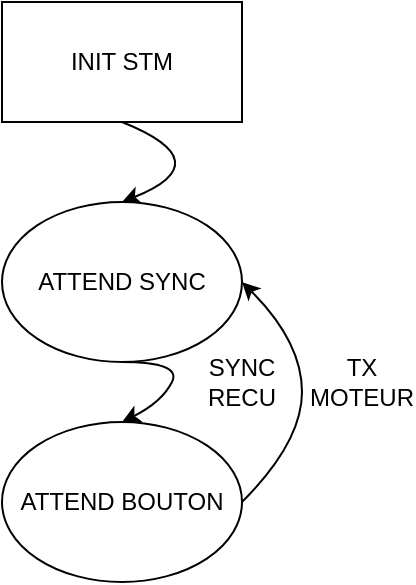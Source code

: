 <mxfile version="12.4.0" type="device" pages="1"><diagram id="bYbqXp_zeRuT0VKmPc7W" name="Page-1"><mxGraphModel dx="782" dy="511" grid="1" gridSize="10" guides="1" tooltips="1" connect="1" arrows="1" fold="1" page="1" pageScale="1" pageWidth="827" pageHeight="1169" math="0" shadow="0"><root><mxCell id="0"/><mxCell id="1" parent="0"/><mxCell id="9HtKkMp7NDxyUd0_p5m3-1" value="INIT STM" style="rounded=0;whiteSpace=wrap;html=1;" parent="1" vertex="1"><mxGeometry x="20" y="30" width="120" height="60" as="geometry"/></mxCell><mxCell id="9HtKkMp7NDxyUd0_p5m3-2" value="" style="curved=1;endArrow=classic;html=1;exitX=0.5;exitY=1;exitDx=0;exitDy=0;entryX=0.5;entryY=0;entryDx=0;entryDy=0;" parent="1" source="9HtKkMp7NDxyUd0_p5m3-1" target="9HtKkMp7NDxyUd0_p5m3-3" edge="1"><mxGeometry width="50" height="50" relative="1" as="geometry"><mxPoint x="80" y="100" as="sourcePoint"/><mxPoint x="80" y="130" as="targetPoint"/><Array as="points"><mxPoint x="130" y="110"/></Array></mxGeometry></mxCell><mxCell id="9HtKkMp7NDxyUd0_p5m3-3" value="ATTEND SYNC" style="ellipse;whiteSpace=wrap;html=1;" parent="1" vertex="1"><mxGeometry x="20" y="130" width="120" height="80" as="geometry"/></mxCell><mxCell id="9HtKkMp7NDxyUd0_p5m3-5" value="" style="curved=1;endArrow=classic;html=1;exitX=0.5;exitY=1;exitDx=0;exitDy=0;entryX=0.5;entryY=0;entryDx=0;entryDy=0;" parent="1" source="9HtKkMp7NDxyUd0_p5m3-3" target="9HtKkMp7NDxyUd0_p5m3-6" edge="1"><mxGeometry width="50" height="50" relative="1" as="geometry"><mxPoint x="20" y="380" as="sourcePoint"/><mxPoint x="80" y="230" as="targetPoint"/><Array as="points"><mxPoint x="110" y="210"/><mxPoint x="100" y="230"/></Array></mxGeometry></mxCell><mxCell id="9HtKkMp7NDxyUd0_p5m3-6" value="ATTEND BOUTON" style="ellipse;whiteSpace=wrap;html=1;" parent="1" vertex="1"><mxGeometry x="20" y="240" width="120" height="80" as="geometry"/></mxCell><mxCell id="9HtKkMp7NDxyUd0_p5m3-10" value="SYNC RECU" style="text;html=1;strokeColor=none;fillColor=none;align=center;verticalAlign=middle;whiteSpace=wrap;rounded=0;" parent="1" vertex="1"><mxGeometry x="120" y="210" width="40" height="20" as="geometry"/></mxCell><mxCell id="9HtKkMp7NDxyUd0_p5m3-13" value="" style="curved=1;endArrow=classic;html=1;exitX=1;exitY=0.5;exitDx=0;exitDy=0;entryX=1;entryY=0.5;entryDx=0;entryDy=0;" parent="1" source="9HtKkMp7NDxyUd0_p5m3-6" target="9HtKkMp7NDxyUd0_p5m3-3" edge="1"><mxGeometry width="50" height="50" relative="1" as="geometry"><mxPoint x="80" y="420" as="sourcePoint"/><mxPoint x="710" y="160" as="targetPoint"/><Array as="points"><mxPoint x="170" y="250"/><mxPoint x="170" y="200"/></Array></mxGeometry></mxCell><mxCell id="862KH5ccuauGCs0eH8YI-1" value="TX MOTEUR" style="text;html=1;strokeColor=none;fillColor=none;align=center;verticalAlign=middle;whiteSpace=wrap;rounded=0;" parent="1" vertex="1"><mxGeometry x="180" y="210" width="40" height="20" as="geometry"/></mxCell></root></mxGraphModel></diagram></mxfile>